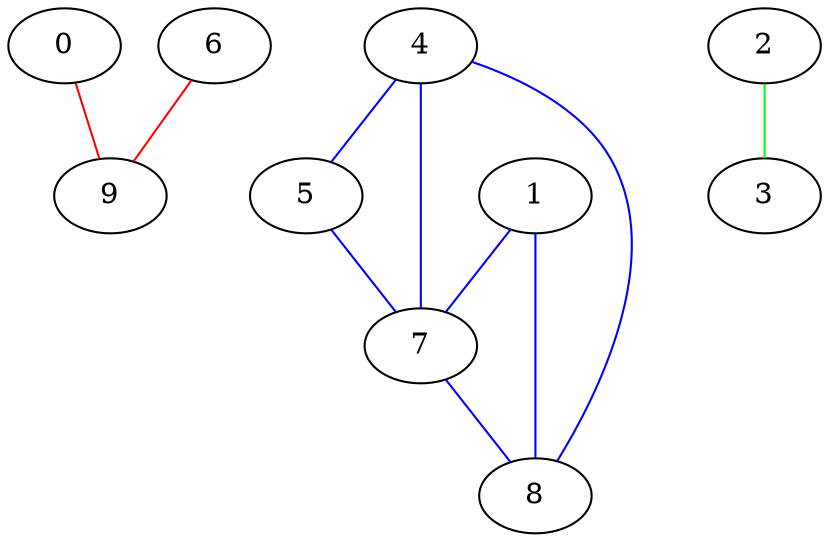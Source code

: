 graph test3
 { 
0 -- 9  [color=red];
1
2
3
4
5
6 -- 9  [color=red];
7
8
9
0
1 -- 7  [color=blue];
1 -- 8  [color=blue];
2
3
4 -- 5  [color=blue];
4 -- 7  [color=blue];
4 -- 8  [color=blue];
5 -- 7  [color=blue];
6
7 -- 8  [color=blue];
8
9
0
1
2 -- 3  [color=green];
3
4
5
6
7
8
9

}
